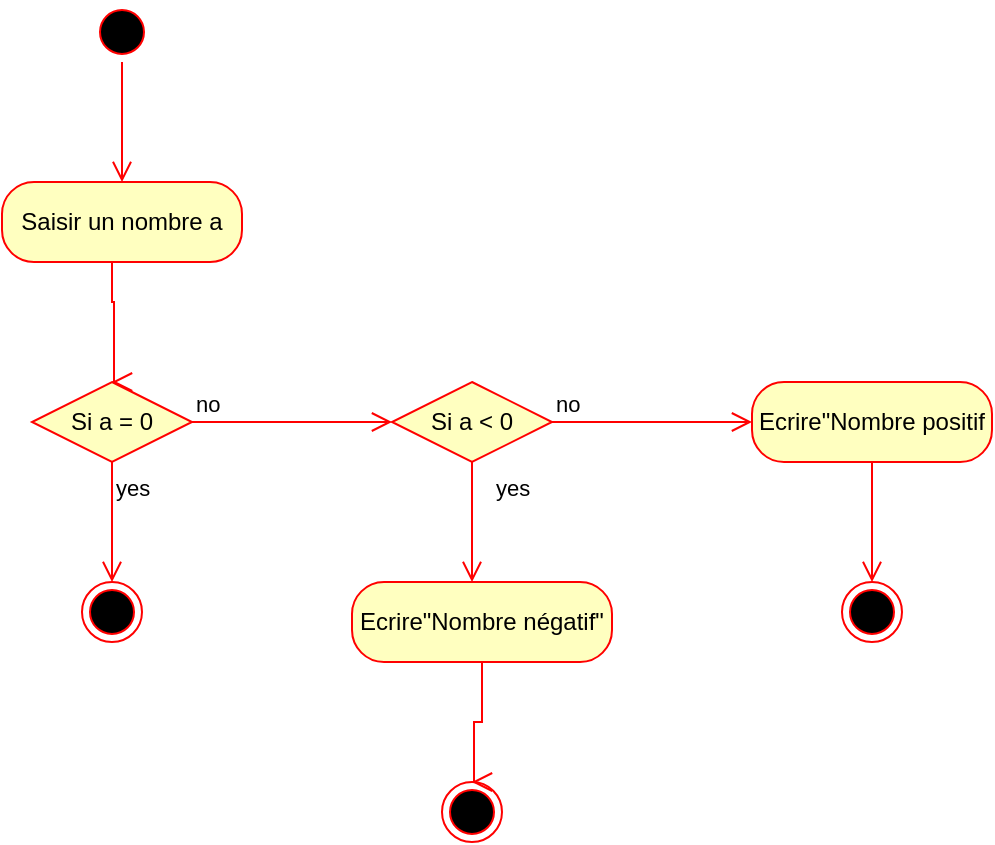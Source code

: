 <mxfile version="21.6.1" type="device">
  <diagram name="Page-1" id="Rr0I30NxoxYuhGjsdFWW">
    <mxGraphModel dx="1434" dy="844" grid="1" gridSize="10" guides="1" tooltips="1" connect="1" arrows="1" fold="1" page="1" pageScale="1" pageWidth="827" pageHeight="1169" math="0" shadow="0">
      <root>
        <mxCell id="0" />
        <mxCell id="1" parent="0" />
        <mxCell id="5usuuLaaNRhtXfLFGrBu-1" value="" style="ellipse;html=1;shape=startState;fillColor=#000000;strokeColor=#ff0000;" vertex="1" parent="1">
          <mxGeometry x="190" y="20" width="30" height="30" as="geometry" />
        </mxCell>
        <mxCell id="5usuuLaaNRhtXfLFGrBu-2" value="" style="edgeStyle=orthogonalEdgeStyle;html=1;verticalAlign=bottom;endArrow=open;endSize=8;strokeColor=#ff0000;rounded=0;" edge="1" source="5usuuLaaNRhtXfLFGrBu-1" parent="1">
          <mxGeometry relative="1" as="geometry">
            <mxPoint x="205" y="110" as="targetPoint" />
          </mxGeometry>
        </mxCell>
        <mxCell id="5usuuLaaNRhtXfLFGrBu-3" value="Saisir un nombre a" style="rounded=1;whiteSpace=wrap;html=1;arcSize=40;fontColor=#000000;fillColor=#ffffc0;strokeColor=#ff0000;" vertex="1" parent="1">
          <mxGeometry x="145" y="110" width="120" height="40" as="geometry" />
        </mxCell>
        <mxCell id="5usuuLaaNRhtXfLFGrBu-4" value="" style="edgeStyle=orthogonalEdgeStyle;html=1;verticalAlign=bottom;endArrow=open;endSize=8;strokeColor=#ff0000;rounded=0;" edge="1" parent="1">
          <mxGeometry relative="1" as="geometry">
            <mxPoint x="200" y="210" as="targetPoint" />
            <mxPoint x="200" y="150" as="sourcePoint" />
            <Array as="points">
              <mxPoint x="200" y="170" />
              <mxPoint x="201" y="170" />
            </Array>
          </mxGeometry>
        </mxCell>
        <mxCell id="5usuuLaaNRhtXfLFGrBu-6" value="Si a = 0" style="rhombus;whiteSpace=wrap;html=1;fontColor=#000000;fillColor=#ffffc0;strokeColor=#ff0000;" vertex="1" parent="1">
          <mxGeometry x="160" y="210" width="80" height="40" as="geometry" />
        </mxCell>
        <mxCell id="5usuuLaaNRhtXfLFGrBu-7" value="no" style="edgeStyle=orthogonalEdgeStyle;html=1;align=left;verticalAlign=bottom;endArrow=open;endSize=8;strokeColor=#ff0000;rounded=0;" edge="1" source="5usuuLaaNRhtXfLFGrBu-6" parent="1">
          <mxGeometry x="-1" relative="1" as="geometry">
            <mxPoint x="340" y="230" as="targetPoint" />
          </mxGeometry>
        </mxCell>
        <mxCell id="5usuuLaaNRhtXfLFGrBu-8" value="yes" style="edgeStyle=orthogonalEdgeStyle;html=1;align=left;verticalAlign=top;endArrow=open;endSize=8;strokeColor=#ff0000;rounded=0;" edge="1" source="5usuuLaaNRhtXfLFGrBu-6" parent="1">
          <mxGeometry x="-1" relative="1" as="geometry">
            <mxPoint x="200" y="310" as="targetPoint" />
          </mxGeometry>
        </mxCell>
        <mxCell id="5usuuLaaNRhtXfLFGrBu-11" value="" style="ellipse;html=1;shape=endState;fillColor=#000000;strokeColor=#ff0000;" vertex="1" parent="1">
          <mxGeometry x="185" y="310" width="30" height="30" as="geometry" />
        </mxCell>
        <mxCell id="5usuuLaaNRhtXfLFGrBu-12" value="Si a &amp;lt; 0" style="rhombus;whiteSpace=wrap;html=1;fontColor=#000000;fillColor=#ffffc0;strokeColor=#ff0000;" vertex="1" parent="1">
          <mxGeometry x="340" y="210" width="80" height="40" as="geometry" />
        </mxCell>
        <mxCell id="5usuuLaaNRhtXfLFGrBu-13" value="no" style="edgeStyle=orthogonalEdgeStyle;html=1;align=left;verticalAlign=bottom;endArrow=open;endSize=8;strokeColor=#ff0000;rounded=0;" edge="1" source="5usuuLaaNRhtXfLFGrBu-12" parent="1">
          <mxGeometry x="-1" relative="1" as="geometry">
            <mxPoint x="520" y="230" as="targetPoint" />
          </mxGeometry>
        </mxCell>
        <mxCell id="5usuuLaaNRhtXfLFGrBu-14" value="yes" style="edgeStyle=orthogonalEdgeStyle;html=1;align=left;verticalAlign=top;endArrow=open;endSize=8;strokeColor=#ff0000;rounded=0;" edge="1" source="5usuuLaaNRhtXfLFGrBu-12" parent="1">
          <mxGeometry x="-1" y="10" relative="1" as="geometry">
            <mxPoint x="380" y="310" as="targetPoint" />
            <mxPoint as="offset" />
          </mxGeometry>
        </mxCell>
        <mxCell id="5usuuLaaNRhtXfLFGrBu-15" value="Ecrire&quot;Nombre positif" style="rounded=1;whiteSpace=wrap;html=1;arcSize=40;fontColor=#000000;fillColor=#ffffc0;strokeColor=#ff0000;" vertex="1" parent="1">
          <mxGeometry x="520" y="210" width="120" height="40" as="geometry" />
        </mxCell>
        <mxCell id="5usuuLaaNRhtXfLFGrBu-16" value="" style="edgeStyle=orthogonalEdgeStyle;html=1;verticalAlign=bottom;endArrow=open;endSize=8;strokeColor=#ff0000;rounded=0;" edge="1" source="5usuuLaaNRhtXfLFGrBu-15" parent="1">
          <mxGeometry relative="1" as="geometry">
            <mxPoint x="580" y="310" as="targetPoint" />
          </mxGeometry>
        </mxCell>
        <mxCell id="5usuuLaaNRhtXfLFGrBu-17" value="" style="ellipse;html=1;shape=endState;fillColor=#000000;strokeColor=#ff0000;" vertex="1" parent="1">
          <mxGeometry x="565" y="310" width="30" height="30" as="geometry" />
        </mxCell>
        <mxCell id="5usuuLaaNRhtXfLFGrBu-18" value="Ecrire&quot;Nombre négatif&quot;" style="rounded=1;whiteSpace=wrap;html=1;arcSize=40;fontColor=#000000;fillColor=#ffffc0;strokeColor=#ff0000;" vertex="1" parent="1">
          <mxGeometry x="320" y="310" width="130" height="40" as="geometry" />
        </mxCell>
        <mxCell id="5usuuLaaNRhtXfLFGrBu-19" value="" style="edgeStyle=orthogonalEdgeStyle;html=1;verticalAlign=bottom;endArrow=open;endSize=8;strokeColor=#ff0000;rounded=0;" edge="1" source="5usuuLaaNRhtXfLFGrBu-18" parent="1">
          <mxGeometry relative="1" as="geometry">
            <mxPoint x="380" y="410" as="targetPoint" />
            <Array as="points">
              <mxPoint x="385" y="380" />
              <mxPoint x="381" y="380" />
            </Array>
          </mxGeometry>
        </mxCell>
        <mxCell id="5usuuLaaNRhtXfLFGrBu-20" value="" style="ellipse;html=1;shape=endState;fillColor=#000000;strokeColor=#ff0000;" vertex="1" parent="1">
          <mxGeometry x="365" y="410" width="30" height="30" as="geometry" />
        </mxCell>
      </root>
    </mxGraphModel>
  </diagram>
</mxfile>
